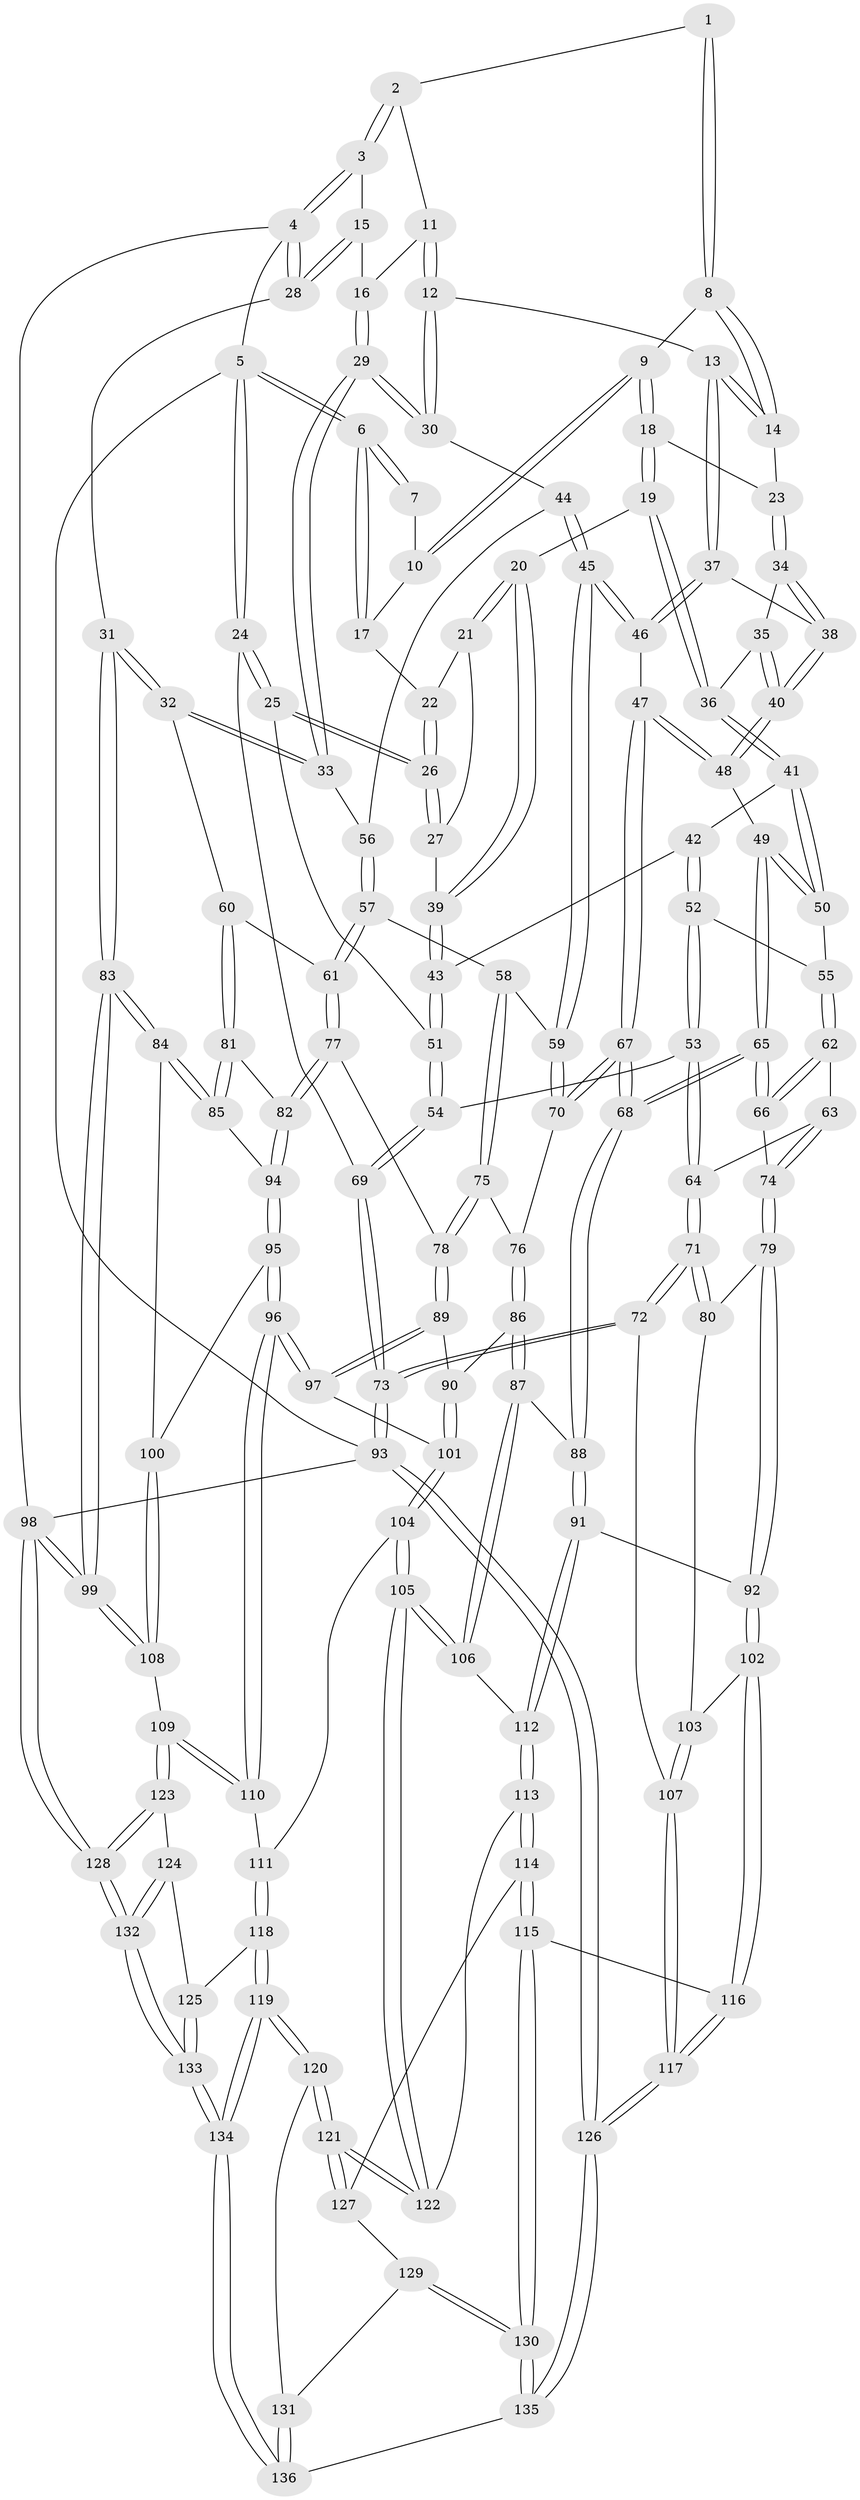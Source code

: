 // Generated by graph-tools (version 1.1) at 2025/16/03/09/25 04:16:54]
// undirected, 136 vertices, 337 edges
graph export_dot {
graph [start="1"]
  node [color=gray90,style=filled];
  1 [pos="+0.46349022420955643+0"];
  2 [pos="+1+0"];
  3 [pos="+1+0"];
  4 [pos="+1+0"];
  5 [pos="+0+0"];
  6 [pos="+0+0"];
  7 [pos="+0.25378681055827274+0"];
  8 [pos="+0.4653489598973803+0"];
  9 [pos="+0.20559675319030313+0.09174613402754049"];
  10 [pos="+0.1792208430746039+0.07820664765153239"];
  11 [pos="+0.8376873590711361+0.0039283990321723646"];
  12 [pos="+0.6996163458028324+0.17502756807309838"];
  13 [pos="+0.6073609862973545+0.15618053599988602"];
  14 [pos="+0.493543382067668+0.04232539399795736"];
  15 [pos="+0.9429887572603528+0.15696036399033653"];
  16 [pos="+0.9291758528311995+0.16437045720709725"];
  17 [pos="+0.13127560375895317+0.07935926644667417"];
  18 [pos="+0.244624663527396+0.16792073989572412"];
  19 [pos="+0.23485643731738629+0.18896340802814968"];
  20 [pos="+0.13845611508091832+0.24821761102872728"];
  21 [pos="+0.11056278933761027+0.12950162937065088"];
  22 [pos="+0.11108747343288469+0.11219503434462408"];
  23 [pos="+0.39927233357154956+0.14188174185316457"];
  24 [pos="+0+0.15385997693967984"];
  25 [pos="+0+0.16545744759573366"];
  26 [pos="+0+0.16959399995592736"];
  27 [pos="+0.010437306261102878+0.21542039159468682"];
  28 [pos="+1+0.19002173517238444"];
  29 [pos="+0.8644564292903074+0.29052006737056657"];
  30 [pos="+0.7346697870203205+0.21520134020631904"];
  31 [pos="+1+0.43054692072330947"];
  32 [pos="+1+0.41946416396350333"];
  33 [pos="+0.8706264184772217+0.2998634100400532"];
  34 [pos="+0.3917277877553458+0.18224447534638255"];
  35 [pos="+0.3392520180843203+0.26199095601589484"];
  36 [pos="+0.29291916697493814+0.2905117377764109"];
  37 [pos="+0.5725547668247369+0.23371449507368908"];
  38 [pos="+0.42663001687676916+0.28477243197017255"];
  39 [pos="+0.13026357324521576+0.26134872888768956"];
  40 [pos="+0.41737186449215585+0.3341274339408272"];
  41 [pos="+0.28412758187910886+0.3214513768109817"];
  42 [pos="+0.15269930391985503+0.2998789118446056"];
  43 [pos="+0.1309995884771028+0.2685183432684928"];
  44 [pos="+0.6791479964992152+0.362917670841006"];
  45 [pos="+0.6231116860433861+0.46062412703889394"];
  46 [pos="+0.5282416559188046+0.4089620751041156"];
  47 [pos="+0.5134697153429097+0.41232769638164296"];
  48 [pos="+0.423570156618146+0.3817156947815333"];
  49 [pos="+0.3265871724975487+0.4079129140200589"];
  50 [pos="+0.3089428394070478+0.39798070327215934"];
  51 [pos="+0.0500201863904132+0.3402937969553578"];
  52 [pos="+0.16027254764438426+0.40132165388308205"];
  53 [pos="+0.04702736135227346+0.4545030716206485"];
  54 [pos="+0.046534300632400875+0.4542493915792752"];
  55 [pos="+0.2097490325395151+0.42751965630794425"];
  56 [pos="+0.7678339151491067+0.3899941221794154"];
  57 [pos="+0.6919050713303921+0.4878513396112724"];
  58 [pos="+0.6617931851448757+0.49018422828802544"];
  59 [pos="+0.6288752058713332+0.4680820527257583"];
  60 [pos="+0.8983165003253897+0.5126799869900897"];
  61 [pos="+0.8156616979185628+0.5221673132302028"];
  62 [pos="+0.20600419612371465+0.4601552720103132"];
  63 [pos="+0.1571950794149904+0.5317078985805559"];
  64 [pos="+0.09032075453119706+0.5410981347444074"];
  65 [pos="+0.3354896497537921+0.5956945956788168"];
  66 [pos="+0.3009347139515745+0.6002247507648087"];
  67 [pos="+0.4229757918896112+0.5928813402320602"];
  68 [pos="+0.3735949691477727+0.6142442403783659"];
  69 [pos="+0+0.45401072156714223"];
  70 [pos="+0.5191086201991068+0.6143863201845358"];
  71 [pos="+0.05365161119725096+0.7018926341650623"];
  72 [pos="+0.03436927326054987+0.7194244445795613"];
  73 [pos="+0+0.7910635451726955"];
  74 [pos="+0.2784759474220957+0.6083912195254597"];
  75 [pos="+0.6653230870428632+0.6134738189877397"];
  76 [pos="+0.5301338072686206+0.6254800984645361"];
  77 [pos="+0.7449185525987948+0.6518536076695158"];
  78 [pos="+0.678716663348712+0.6422788206856208"];
  79 [pos="+0.20712127445435682+0.6724384012971792"];
  80 [pos="+0.20074297232586913+0.6753370400610468"];
  81 [pos="+0.8887663063427561+0.592969255933153"];
  82 [pos="+0.7677121675226849+0.6714734198897679"];
  83 [pos="+1+0.6589829532501392"];
  84 [pos="+0.9204433336866612+0.7174810793026739"];
  85 [pos="+0.9020789484931196+0.6766689936931353"];
  86 [pos="+0.5581572026689489+0.7143769706006544"];
  87 [pos="+0.5316066049178428+0.7624664897858385"];
  88 [pos="+0.39284229478603055+0.7200810596113919"];
  89 [pos="+0.6688017574338886+0.6619575970879797"];
  90 [pos="+0.6086517769325553+0.7022280589364791"];
  91 [pos="+0.37083570769526036+0.7639681967243869"];
  92 [pos="+0.3083467432227714+0.7889022860369819"];
  93 [pos="+0+1"];
  94 [pos="+0.7721536815924517+0.6800902325348863"];
  95 [pos="+0.7810918158511949+0.7352198788106689"];
  96 [pos="+0.7669857802988552+0.7678771265640035"];
  97 [pos="+0.6913263055191837+0.7468771462522961"];
  98 [pos="+1+1"];
  99 [pos="+1+1"];
  100 [pos="+0.9162839981120178+0.7259412896633008"];
  101 [pos="+0.6562741517281755+0.7797514948259012"];
  102 [pos="+0.30395988613271846+0.7932952639351082"];
  103 [pos="+0.22557467432391337+0.777889573589923"];
  104 [pos="+0.6443570569464583+0.807358130727443"];
  105 [pos="+0.5531248552828285+0.8185881178369497"];
  106 [pos="+0.5427961995345932+0.7975471039777837"];
  107 [pos="+0.16040576011852214+0.8456182907952229"];
  108 [pos="+0.9075860367879497+0.8554012593193224"];
  109 [pos="+0.826219840896879+0.8629546294005234"];
  110 [pos="+0.7694705788134153+0.7821127091308313"];
  111 [pos="+0.6777391479426916+0.8370749865475221"];
  112 [pos="+0.39879452413775957+0.8330741496103811"];
  113 [pos="+0.40486403634839013+0.8669946453641522"];
  114 [pos="+0.3879603209021166+0.9056056541153468"];
  115 [pos="+0.3837966259576314+0.9103331939825429"];
  116 [pos="+0.26180764096901854+0.8816674766879121"];
  117 [pos="+0.19967344875646573+0.9187359975197495"];
  118 [pos="+0.6964742519390902+0.9070388144731459"];
  119 [pos="+0.6229601177507256+0.9820401661948109"];
  120 [pos="+0.5526125267223126+0.9123184475795548"];
  121 [pos="+0.5520199125773702+0.9105322216680959"];
  122 [pos="+0.542675840560378+0.8700912309430776"];
  123 [pos="+0.7966756447868769+0.8938579395000115"];
  124 [pos="+0.7890188910941839+0.8991651891157342"];
  125 [pos="+0.7818612176276447+0.9017376416257671"];
  126 [pos="+0.10057047711802707+1"];
  127 [pos="+0.4198192179310422+0.9157809130414568"];
  128 [pos="+1+1"];
  129 [pos="+0.4762938589919284+0.9480391914130074"];
  130 [pos="+0.37889416500939466+1"];
  131 [pos="+0.5084750737197176+0.9413957849065269"];
  132 [pos="+0.8794253912522667+1"];
  133 [pos="+0.6738326612120161+1"];
  134 [pos="+0.6515269432853755+1"];
  135 [pos="+0.3249415246452777+1"];
  136 [pos="+0.3675035404779527+1"];
  1 -- 2;
  1 -- 8;
  1 -- 8;
  2 -- 3;
  2 -- 3;
  2 -- 11;
  3 -- 4;
  3 -- 4;
  3 -- 15;
  4 -- 5;
  4 -- 28;
  4 -- 28;
  4 -- 98;
  5 -- 6;
  5 -- 6;
  5 -- 24;
  5 -- 24;
  5 -- 93;
  6 -- 7;
  6 -- 7;
  6 -- 17;
  6 -- 17;
  7 -- 10;
  8 -- 9;
  8 -- 14;
  8 -- 14;
  9 -- 10;
  9 -- 10;
  9 -- 18;
  9 -- 18;
  10 -- 17;
  11 -- 12;
  11 -- 12;
  11 -- 16;
  12 -- 13;
  12 -- 30;
  12 -- 30;
  13 -- 14;
  13 -- 14;
  13 -- 37;
  13 -- 37;
  14 -- 23;
  15 -- 16;
  15 -- 28;
  15 -- 28;
  16 -- 29;
  16 -- 29;
  17 -- 22;
  18 -- 19;
  18 -- 19;
  18 -- 23;
  19 -- 20;
  19 -- 36;
  19 -- 36;
  20 -- 21;
  20 -- 21;
  20 -- 39;
  20 -- 39;
  21 -- 22;
  21 -- 27;
  22 -- 26;
  22 -- 26;
  23 -- 34;
  23 -- 34;
  24 -- 25;
  24 -- 25;
  24 -- 69;
  25 -- 26;
  25 -- 26;
  25 -- 51;
  26 -- 27;
  26 -- 27;
  27 -- 39;
  28 -- 31;
  29 -- 30;
  29 -- 30;
  29 -- 33;
  29 -- 33;
  30 -- 44;
  31 -- 32;
  31 -- 32;
  31 -- 83;
  31 -- 83;
  32 -- 33;
  32 -- 33;
  32 -- 60;
  33 -- 56;
  34 -- 35;
  34 -- 38;
  34 -- 38;
  35 -- 36;
  35 -- 40;
  35 -- 40;
  36 -- 41;
  36 -- 41;
  37 -- 38;
  37 -- 46;
  37 -- 46;
  38 -- 40;
  38 -- 40;
  39 -- 43;
  39 -- 43;
  40 -- 48;
  40 -- 48;
  41 -- 42;
  41 -- 50;
  41 -- 50;
  42 -- 43;
  42 -- 52;
  42 -- 52;
  43 -- 51;
  43 -- 51;
  44 -- 45;
  44 -- 45;
  44 -- 56;
  45 -- 46;
  45 -- 46;
  45 -- 59;
  45 -- 59;
  46 -- 47;
  47 -- 48;
  47 -- 48;
  47 -- 67;
  47 -- 67;
  48 -- 49;
  49 -- 50;
  49 -- 50;
  49 -- 65;
  49 -- 65;
  50 -- 55;
  51 -- 54;
  51 -- 54;
  52 -- 53;
  52 -- 53;
  52 -- 55;
  53 -- 54;
  53 -- 64;
  53 -- 64;
  54 -- 69;
  54 -- 69;
  55 -- 62;
  55 -- 62;
  56 -- 57;
  56 -- 57;
  57 -- 58;
  57 -- 61;
  57 -- 61;
  58 -- 59;
  58 -- 75;
  58 -- 75;
  59 -- 70;
  59 -- 70;
  60 -- 61;
  60 -- 81;
  60 -- 81;
  61 -- 77;
  61 -- 77;
  62 -- 63;
  62 -- 66;
  62 -- 66;
  63 -- 64;
  63 -- 74;
  63 -- 74;
  64 -- 71;
  64 -- 71;
  65 -- 66;
  65 -- 66;
  65 -- 68;
  65 -- 68;
  66 -- 74;
  67 -- 68;
  67 -- 68;
  67 -- 70;
  67 -- 70;
  68 -- 88;
  68 -- 88;
  69 -- 73;
  69 -- 73;
  70 -- 76;
  71 -- 72;
  71 -- 72;
  71 -- 80;
  71 -- 80;
  72 -- 73;
  72 -- 73;
  72 -- 107;
  73 -- 93;
  73 -- 93;
  74 -- 79;
  74 -- 79;
  75 -- 76;
  75 -- 78;
  75 -- 78;
  76 -- 86;
  76 -- 86;
  77 -- 78;
  77 -- 82;
  77 -- 82;
  78 -- 89;
  78 -- 89;
  79 -- 80;
  79 -- 92;
  79 -- 92;
  80 -- 103;
  81 -- 82;
  81 -- 85;
  81 -- 85;
  82 -- 94;
  82 -- 94;
  83 -- 84;
  83 -- 84;
  83 -- 99;
  83 -- 99;
  84 -- 85;
  84 -- 85;
  84 -- 100;
  85 -- 94;
  86 -- 87;
  86 -- 87;
  86 -- 90;
  87 -- 88;
  87 -- 106;
  87 -- 106;
  88 -- 91;
  88 -- 91;
  89 -- 90;
  89 -- 97;
  89 -- 97;
  90 -- 101;
  90 -- 101;
  91 -- 92;
  91 -- 112;
  91 -- 112;
  92 -- 102;
  92 -- 102;
  93 -- 126;
  93 -- 126;
  93 -- 98;
  94 -- 95;
  94 -- 95;
  95 -- 96;
  95 -- 96;
  95 -- 100;
  96 -- 97;
  96 -- 97;
  96 -- 110;
  96 -- 110;
  97 -- 101;
  98 -- 99;
  98 -- 99;
  98 -- 128;
  98 -- 128;
  99 -- 108;
  99 -- 108;
  100 -- 108;
  100 -- 108;
  101 -- 104;
  101 -- 104;
  102 -- 103;
  102 -- 116;
  102 -- 116;
  103 -- 107;
  103 -- 107;
  104 -- 105;
  104 -- 105;
  104 -- 111;
  105 -- 106;
  105 -- 106;
  105 -- 122;
  105 -- 122;
  106 -- 112;
  107 -- 117;
  107 -- 117;
  108 -- 109;
  109 -- 110;
  109 -- 110;
  109 -- 123;
  109 -- 123;
  110 -- 111;
  111 -- 118;
  111 -- 118;
  112 -- 113;
  112 -- 113;
  113 -- 114;
  113 -- 114;
  113 -- 122;
  114 -- 115;
  114 -- 115;
  114 -- 127;
  115 -- 116;
  115 -- 130;
  115 -- 130;
  116 -- 117;
  116 -- 117;
  117 -- 126;
  117 -- 126;
  118 -- 119;
  118 -- 119;
  118 -- 125;
  119 -- 120;
  119 -- 120;
  119 -- 134;
  119 -- 134;
  120 -- 121;
  120 -- 121;
  120 -- 131;
  121 -- 122;
  121 -- 122;
  121 -- 127;
  121 -- 127;
  123 -- 124;
  123 -- 128;
  123 -- 128;
  124 -- 125;
  124 -- 132;
  124 -- 132;
  125 -- 133;
  125 -- 133;
  126 -- 135;
  126 -- 135;
  127 -- 129;
  128 -- 132;
  128 -- 132;
  129 -- 130;
  129 -- 130;
  129 -- 131;
  130 -- 135;
  130 -- 135;
  131 -- 136;
  131 -- 136;
  132 -- 133;
  132 -- 133;
  133 -- 134;
  133 -- 134;
  134 -- 136;
  134 -- 136;
  135 -- 136;
}
